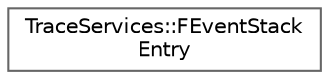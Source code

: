 digraph "Graphical Class Hierarchy"
{
 // INTERACTIVE_SVG=YES
 // LATEX_PDF_SIZE
  bgcolor="transparent";
  edge [fontname=Helvetica,fontsize=10,labelfontname=Helvetica,labelfontsize=10];
  node [fontname=Helvetica,fontsize=10,shape=box,height=0.2,width=0.4];
  rankdir="LR";
  Node0 [id="Node000000",label="TraceServices::FEventStack\lEntry",height=0.2,width=0.4,color="grey40", fillcolor="white", style="filled",URL="$d7/d82/structTraceServices_1_1FEventStackEntry.html",tooltip=" "];
}
